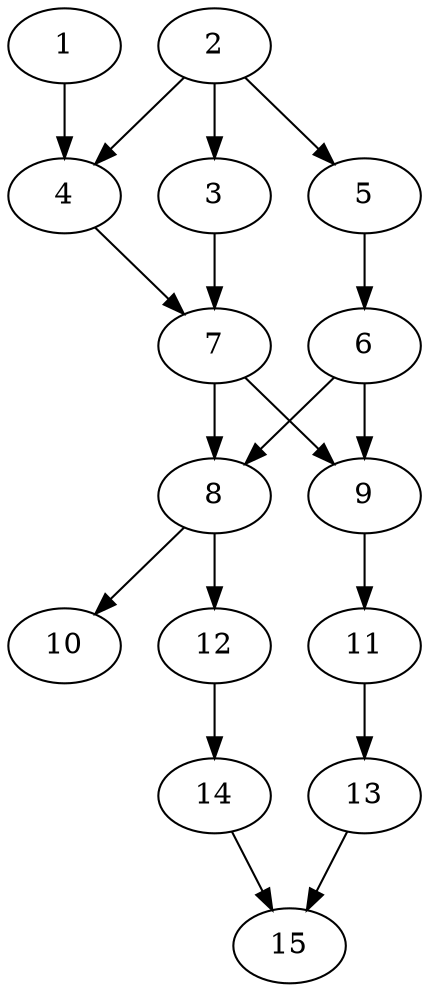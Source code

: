 // DAG automatically generated by daggen at Thu Oct  3 13:59:26 2019
// ./daggen --dot -n 15 --ccr 0.3 --fat 0.5 --regular 0.7 --density 0.9 --mindata 5242880 --maxdata 52428800 
digraph G {
  1 [size="28177067", alpha="0.10", expect_size="8453120"] 
  1 -> 4 [size ="8453120"]
  2 [size="121623893", alpha="0.05", expect_size="36487168"] 
  2 -> 3 [size ="36487168"]
  2 -> 4 [size ="36487168"]
  2 -> 5 [size ="36487168"]
  3 [size="89565867", alpha="0.05", expect_size="26869760"] 
  3 -> 7 [size ="26869760"]
  4 [size="115360427", alpha="0.15", expect_size="34608128"] 
  4 -> 7 [size ="34608128"]
  5 [size="170496000", alpha="0.13", expect_size="51148800"] 
  5 -> 6 [size ="51148800"]
  6 [size="93528747", alpha="0.07", expect_size="28058624"] 
  6 -> 8 [size ="28058624"]
  6 -> 9 [size ="28058624"]
  7 [size="92412587", alpha="0.05", expect_size="27723776"] 
  7 -> 8 [size ="27723776"]
  7 -> 9 [size ="27723776"]
  8 [size="30423040", alpha="0.03", expect_size="9126912"] 
  8 -> 10 [size ="9126912"]
  8 -> 12 [size ="9126912"]
  9 [size="35389440", alpha="0.08", expect_size="10616832"] 
  9 -> 11 [size ="10616832"]
  10 [size="104034987", alpha="0.09", expect_size="31210496"] 
  11 [size="30661973", alpha="0.10", expect_size="9198592"] 
  11 -> 13 [size ="9198592"]
  12 [size="106100053", alpha="0.12", expect_size="31830016"] 
  12 -> 14 [size ="31830016"]
  13 [size="148026027", alpha="0.04", expect_size="44407808"] 
  13 -> 15 [size ="44407808"]
  14 [size="28740267", alpha="0.04", expect_size="8622080"] 
  14 -> 15 [size ="8622080"]
  15 [size="144824320", alpha="0.20", expect_size="43447296"] 
}
